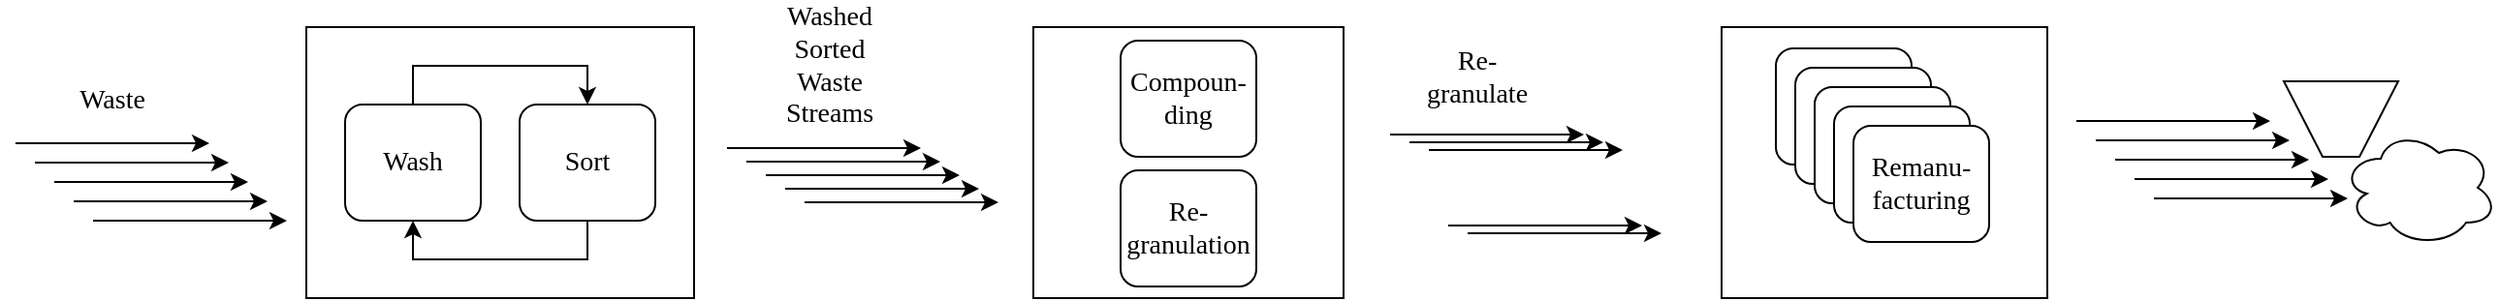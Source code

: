 <mxfile version="22.0.8" type="github">
  <diagram name="Seite-1" id="6qD9MZQn9-AMvD67NnCY">
    <mxGraphModel dx="1006" dy="589" grid="1" gridSize="10" guides="1" tooltips="1" connect="1" arrows="1" fold="1" page="1" pageScale="1" pageWidth="1169" pageHeight="827" math="0" shadow="0">
      <root>
        <mxCell id="0" />
        <mxCell id="1" parent="0" />
        <mxCell id="71A8havY9Krnc7ntaEhR-17" value="" style="rounded=0;whiteSpace=wrap;html=1;fillColor=none;fontFamily=Rubik light;fontSize=14;" vertex="1" parent="1">
          <mxGeometry x="910" y="120" width="168" height="140" as="geometry" />
        </mxCell>
        <mxCell id="71A8havY9Krnc7ntaEhR-5" value="" style="rounded=0;whiteSpace=wrap;html=1;fillColor=none;fontFamily=Rubik light;fontSize=14;" vertex="1" parent="1">
          <mxGeometry x="180" y="120" width="200" height="140" as="geometry" />
        </mxCell>
        <mxCell id="71A8havY9Krnc7ntaEhR-3" style="edgeStyle=orthogonalEdgeStyle;rounded=0;orthogonalLoop=1;jettySize=auto;html=1;exitX=0.5;exitY=0;exitDx=0;exitDy=0;entryX=0.5;entryY=0;entryDx=0;entryDy=0;fontFamily=Rubik light;fontSize=14;" edge="1" parent="1" source="71A8havY9Krnc7ntaEhR-1" target="71A8havY9Krnc7ntaEhR-2">
          <mxGeometry relative="1" as="geometry" />
        </mxCell>
        <mxCell id="71A8havY9Krnc7ntaEhR-1" value="Wash" style="rounded=1;whiteSpace=wrap;html=1;fontFamily=Rubik light;fontSize=14;" vertex="1" parent="1">
          <mxGeometry x="200" y="160" width="70" height="60" as="geometry" />
        </mxCell>
        <mxCell id="71A8havY9Krnc7ntaEhR-4" style="edgeStyle=orthogonalEdgeStyle;rounded=0;orthogonalLoop=1;jettySize=auto;html=1;exitX=0.5;exitY=1;exitDx=0;exitDy=0;entryX=0.5;entryY=1;entryDx=0;entryDy=0;fontFamily=Rubik light;fontSize=14;" edge="1" parent="1" source="71A8havY9Krnc7ntaEhR-2" target="71A8havY9Krnc7ntaEhR-1">
          <mxGeometry relative="1" as="geometry" />
        </mxCell>
        <mxCell id="71A8havY9Krnc7ntaEhR-2" value="Sort" style="rounded=1;whiteSpace=wrap;html=1;fontFamily=Rubik light;fontSize=14;" vertex="1" parent="1">
          <mxGeometry x="290" y="160" width="70" height="60" as="geometry" />
        </mxCell>
        <mxCell id="71A8havY9Krnc7ntaEhR-6" value="" style="rounded=0;whiteSpace=wrap;html=1;fillColor=none;fontFamily=Rubik light;fontSize=14;" vertex="1" parent="1">
          <mxGeometry x="555" y="120" width="160" height="140" as="geometry" />
        </mxCell>
        <mxCell id="71A8havY9Krnc7ntaEhR-7" value="Re-granulation" style="rounded=1;whiteSpace=wrap;html=1;fontFamily=Rubik light;fontSize=14;" vertex="1" parent="1">
          <mxGeometry x="600" y="194" width="70" height="60" as="geometry" />
        </mxCell>
        <mxCell id="71A8havY9Krnc7ntaEhR-8" value="Compoun-ding" style="rounded=1;whiteSpace=wrap;html=1;fontFamily=Rubik light;fontSize=14;" vertex="1" parent="1">
          <mxGeometry x="600" y="127" width="70" height="60" as="geometry" />
        </mxCell>
        <mxCell id="71A8havY9Krnc7ntaEhR-12" value="" style="edgeStyle=orthogonalEdgeStyle;rounded=0;orthogonalLoop=1;jettySize=auto;html=1;fontFamily=Rubik light;fontSize=14;" edge="1" parent="1">
          <mxGeometry relative="1" as="geometry">
            <mxPoint x="30" y="180" as="sourcePoint" />
            <mxPoint x="130" y="180" as="targetPoint" />
          </mxGeometry>
        </mxCell>
        <mxCell id="71A8havY9Krnc7ntaEhR-14" value="Waste" style="text;html=1;strokeColor=none;fillColor=none;align=center;verticalAlign=middle;whiteSpace=wrap;rounded=0;fontFamily=Rubik light;fontSize=14;" vertex="1" parent="1">
          <mxGeometry x="50" y="143" width="60" height="30" as="geometry" />
        </mxCell>
        <mxCell id="71A8havY9Krnc7ntaEhR-15" value="Washed&lt;br style=&quot;font-size: 14px;&quot;&gt;Sorted&lt;br style=&quot;font-size: 14px;&quot;&gt;Waste&lt;br style=&quot;font-size: 14px;&quot;&gt;Streams" style="text;html=1;strokeColor=none;fillColor=none;align=center;verticalAlign=middle;whiteSpace=wrap;rounded=0;fontFamily=Rubik light;fontSize=14;" vertex="1" parent="1">
          <mxGeometry x="420" y="125" width="60" height="30" as="geometry" />
        </mxCell>
        <mxCell id="71A8havY9Krnc7ntaEhR-16" value="" style="edgeStyle=orthogonalEdgeStyle;rounded=0;orthogonalLoop=1;jettySize=auto;html=1;fontFamily=Rubik light;fontSize=14;" edge="1" parent="1">
          <mxGeometry relative="1" as="geometry">
            <mxPoint x="739" y="175.5" as="sourcePoint" />
            <mxPoint x="839" y="175.5" as="targetPoint" />
          </mxGeometry>
        </mxCell>
        <mxCell id="71A8havY9Krnc7ntaEhR-19" value="Remanu-facturing" style="rounded=1;whiteSpace=wrap;html=1;fontFamily=Rubik light;fontSize=14;" vertex="1" parent="1">
          <mxGeometry x="938" y="131" width="70" height="60" as="geometry" />
        </mxCell>
        <mxCell id="71A8havY9Krnc7ntaEhR-20" value="Re-granulate" style="text;html=1;strokeColor=none;fillColor=none;align=center;verticalAlign=middle;whiteSpace=wrap;rounded=0;fontFamily=Rubik light;fontSize=14;" vertex="1" parent="1">
          <mxGeometry x="754" y="131" width="60" height="30" as="geometry" />
        </mxCell>
        <mxCell id="71A8havY9Krnc7ntaEhR-22" value="" style="shape=trapezoid;perimeter=trapezoidPerimeter;whiteSpace=wrap;html=1;fixedSize=1;rotation=-180;fontFamily=Rubik light;fontSize=14;" vertex="1" parent="1">
          <mxGeometry x="1200" y="148" width="59" height="39" as="geometry" />
        </mxCell>
        <mxCell id="71A8havY9Krnc7ntaEhR-24" value="" style="ellipse;shape=cloud;whiteSpace=wrap;html=1;fontFamily=Rubik light;fontSize=14;" vertex="1" parent="1">
          <mxGeometry x="1230" y="173" width="80" height="60" as="geometry" />
        </mxCell>
        <mxCell id="71A8havY9Krnc7ntaEhR-25" value="Remanu-facturing" style="rounded=1;whiteSpace=wrap;html=1;fontFamily=Rubik light;fontSize=14;" vertex="1" parent="1">
          <mxGeometry x="948" y="141" width="70" height="60" as="geometry" />
        </mxCell>
        <mxCell id="71A8havY9Krnc7ntaEhR-26" value="Remanu-facturing" style="rounded=1;whiteSpace=wrap;html=1;fontFamily=Rubik light;fontSize=14;" vertex="1" parent="1">
          <mxGeometry x="958" y="151" width="70" height="60" as="geometry" />
        </mxCell>
        <mxCell id="71A8havY9Krnc7ntaEhR-27" value="Remanu-facturing" style="rounded=1;whiteSpace=wrap;html=1;fontFamily=Rubik light;fontSize=14;" vertex="1" parent="1">
          <mxGeometry x="968" y="161" width="70" height="60" as="geometry" />
        </mxCell>
        <mxCell id="71A8havY9Krnc7ntaEhR-28" value="Remanu-facturing" style="rounded=1;whiteSpace=wrap;html=1;fontFamily=Rubik light;fontSize=14;" vertex="1" parent="1">
          <mxGeometry x="978" y="171" width="70" height="60" as="geometry" />
        </mxCell>
        <mxCell id="71A8havY9Krnc7ntaEhR-29" value="" style="edgeStyle=orthogonalEdgeStyle;rounded=0;orthogonalLoop=1;jettySize=auto;html=1;fontFamily=Rubik light;fontSize=14;" edge="1" parent="1">
          <mxGeometry relative="1" as="geometry">
            <mxPoint x="749" y="179.5" as="sourcePoint" />
            <mxPoint x="849" y="179.5" as="targetPoint" />
          </mxGeometry>
        </mxCell>
        <mxCell id="71A8havY9Krnc7ntaEhR-30" value="" style="edgeStyle=orthogonalEdgeStyle;rounded=0;orthogonalLoop=1;jettySize=auto;html=1;fontFamily=Rubik light;fontSize=14;" edge="1" parent="1">
          <mxGeometry relative="1" as="geometry">
            <mxPoint x="759" y="183.5" as="sourcePoint" />
            <mxPoint x="859" y="183.5" as="targetPoint" />
          </mxGeometry>
        </mxCell>
        <mxCell id="71A8havY9Krnc7ntaEhR-31" value="" style="edgeStyle=orthogonalEdgeStyle;rounded=0;orthogonalLoop=1;jettySize=auto;html=1;fontFamily=Rubik light;fontSize=14;" edge="1" parent="1">
          <mxGeometry relative="1" as="geometry">
            <mxPoint x="769" y="222.5" as="sourcePoint" />
            <mxPoint x="869" y="222.5" as="targetPoint" />
          </mxGeometry>
        </mxCell>
        <mxCell id="71A8havY9Krnc7ntaEhR-32" value="" style="edgeStyle=orthogonalEdgeStyle;rounded=0;orthogonalLoop=1;jettySize=auto;html=1;fontFamily=Rubik light;fontSize=14;" edge="1" parent="1">
          <mxGeometry relative="1" as="geometry">
            <mxPoint x="779" y="226.5" as="sourcePoint" />
            <mxPoint x="879" y="226.5" as="targetPoint" />
          </mxGeometry>
        </mxCell>
        <mxCell id="71A8havY9Krnc7ntaEhR-33" value="" style="edgeStyle=orthogonalEdgeStyle;rounded=0;orthogonalLoop=1;jettySize=auto;html=1;fontFamily=Rubik light;fontSize=14;" edge="1" parent="1">
          <mxGeometry relative="1" as="geometry">
            <mxPoint x="40" y="190" as="sourcePoint" />
            <mxPoint x="140" y="190" as="targetPoint" />
          </mxGeometry>
        </mxCell>
        <mxCell id="71A8havY9Krnc7ntaEhR-34" value="" style="edgeStyle=orthogonalEdgeStyle;rounded=0;orthogonalLoop=1;jettySize=auto;html=1;fontFamily=Rubik light;fontSize=14;" edge="1" parent="1">
          <mxGeometry relative="1" as="geometry">
            <mxPoint x="50" y="200" as="sourcePoint" />
            <mxPoint x="150" y="200" as="targetPoint" />
          </mxGeometry>
        </mxCell>
        <mxCell id="71A8havY9Krnc7ntaEhR-35" value="" style="edgeStyle=orthogonalEdgeStyle;rounded=0;orthogonalLoop=1;jettySize=auto;html=1;fontFamily=Rubik light;fontSize=14;" edge="1" parent="1">
          <mxGeometry relative="1" as="geometry">
            <mxPoint x="60" y="210" as="sourcePoint" />
            <mxPoint x="160" y="210" as="targetPoint" />
          </mxGeometry>
        </mxCell>
        <mxCell id="71A8havY9Krnc7ntaEhR-36" value="" style="edgeStyle=orthogonalEdgeStyle;rounded=0;orthogonalLoop=1;jettySize=auto;html=1;fontFamily=Rubik light;fontSize=14;" edge="1" parent="1">
          <mxGeometry relative="1" as="geometry">
            <mxPoint x="70" y="220" as="sourcePoint" />
            <mxPoint x="170" y="220" as="targetPoint" />
          </mxGeometry>
        </mxCell>
        <mxCell id="71A8havY9Krnc7ntaEhR-37" value="" style="edgeStyle=orthogonalEdgeStyle;rounded=0;orthogonalLoop=1;jettySize=auto;html=1;fontFamily=Rubik light;fontSize=14;" edge="1" parent="1">
          <mxGeometry relative="1" as="geometry">
            <mxPoint x="397" y="182.5" as="sourcePoint" />
            <mxPoint x="497" y="182.5" as="targetPoint" />
          </mxGeometry>
        </mxCell>
        <mxCell id="71A8havY9Krnc7ntaEhR-38" value="" style="edgeStyle=orthogonalEdgeStyle;rounded=0;orthogonalLoop=1;jettySize=auto;html=1;fontFamily=Rubik light;fontSize=14;" edge="1" parent="1">
          <mxGeometry relative="1" as="geometry">
            <mxPoint x="407" y="189.5" as="sourcePoint" />
            <mxPoint x="507" y="189.5" as="targetPoint" />
          </mxGeometry>
        </mxCell>
        <mxCell id="71A8havY9Krnc7ntaEhR-39" value="" style="edgeStyle=orthogonalEdgeStyle;rounded=0;orthogonalLoop=1;jettySize=auto;html=1;fontFamily=Rubik light;fontSize=14;" edge="1" parent="1">
          <mxGeometry relative="1" as="geometry">
            <mxPoint x="417" y="196.5" as="sourcePoint" />
            <mxPoint x="517" y="196.5" as="targetPoint" />
          </mxGeometry>
        </mxCell>
        <mxCell id="71A8havY9Krnc7ntaEhR-40" value="" style="edgeStyle=orthogonalEdgeStyle;rounded=0;orthogonalLoop=1;jettySize=auto;html=1;fontFamily=Rubik light;fontSize=14;" edge="1" parent="1">
          <mxGeometry relative="1" as="geometry">
            <mxPoint x="427" y="203.5" as="sourcePoint" />
            <mxPoint x="527" y="203.5" as="targetPoint" />
          </mxGeometry>
        </mxCell>
        <mxCell id="71A8havY9Krnc7ntaEhR-41" value="" style="edgeStyle=orthogonalEdgeStyle;rounded=0;orthogonalLoop=1;jettySize=auto;html=1;fontFamily=Rubik light;fontSize=14;" edge="1" parent="1">
          <mxGeometry relative="1" as="geometry">
            <mxPoint x="437" y="210.5" as="sourcePoint" />
            <mxPoint x="537" y="210.5" as="targetPoint" />
          </mxGeometry>
        </mxCell>
        <mxCell id="71A8havY9Krnc7ntaEhR-42" value="" style="edgeStyle=orthogonalEdgeStyle;rounded=0;orthogonalLoop=1;jettySize=auto;html=1;fontFamily=Rubik light;fontSize=14;" edge="1" parent="1">
          <mxGeometry relative="1" as="geometry">
            <mxPoint x="1093" y="168.5" as="sourcePoint" />
            <mxPoint x="1193" y="168.5" as="targetPoint" />
          </mxGeometry>
        </mxCell>
        <mxCell id="71A8havY9Krnc7ntaEhR-44" value="" style="edgeStyle=orthogonalEdgeStyle;rounded=0;orthogonalLoop=1;jettySize=auto;html=1;fontFamily=Rubik light;fontSize=14;" edge="1" parent="1">
          <mxGeometry relative="1" as="geometry">
            <mxPoint x="1103" y="178.5" as="sourcePoint" />
            <mxPoint x="1203" y="178.5" as="targetPoint" />
          </mxGeometry>
        </mxCell>
        <mxCell id="71A8havY9Krnc7ntaEhR-45" value="" style="edgeStyle=orthogonalEdgeStyle;rounded=0;orthogonalLoop=1;jettySize=auto;html=1;fontFamily=Rubik light;fontSize=14;" edge="1" parent="1">
          <mxGeometry relative="1" as="geometry">
            <mxPoint x="1113" y="188.5" as="sourcePoint" />
            <mxPoint x="1213" y="188.5" as="targetPoint" />
          </mxGeometry>
        </mxCell>
        <mxCell id="71A8havY9Krnc7ntaEhR-46" value="" style="edgeStyle=orthogonalEdgeStyle;rounded=0;orthogonalLoop=1;jettySize=auto;html=1;fontFamily=Rubik light;fontSize=14;" edge="1" parent="1">
          <mxGeometry relative="1" as="geometry">
            <mxPoint x="1123" y="198.5" as="sourcePoint" />
            <mxPoint x="1223" y="198.5" as="targetPoint" />
          </mxGeometry>
        </mxCell>
        <mxCell id="71A8havY9Krnc7ntaEhR-47" value="" style="edgeStyle=orthogonalEdgeStyle;rounded=0;orthogonalLoop=1;jettySize=auto;html=1;fontFamily=Rubik light;fontSize=14;" edge="1" parent="1">
          <mxGeometry relative="1" as="geometry">
            <mxPoint x="1133" y="208.5" as="sourcePoint" />
            <mxPoint x="1233" y="208.5" as="targetPoint" />
          </mxGeometry>
        </mxCell>
      </root>
    </mxGraphModel>
  </diagram>
</mxfile>
